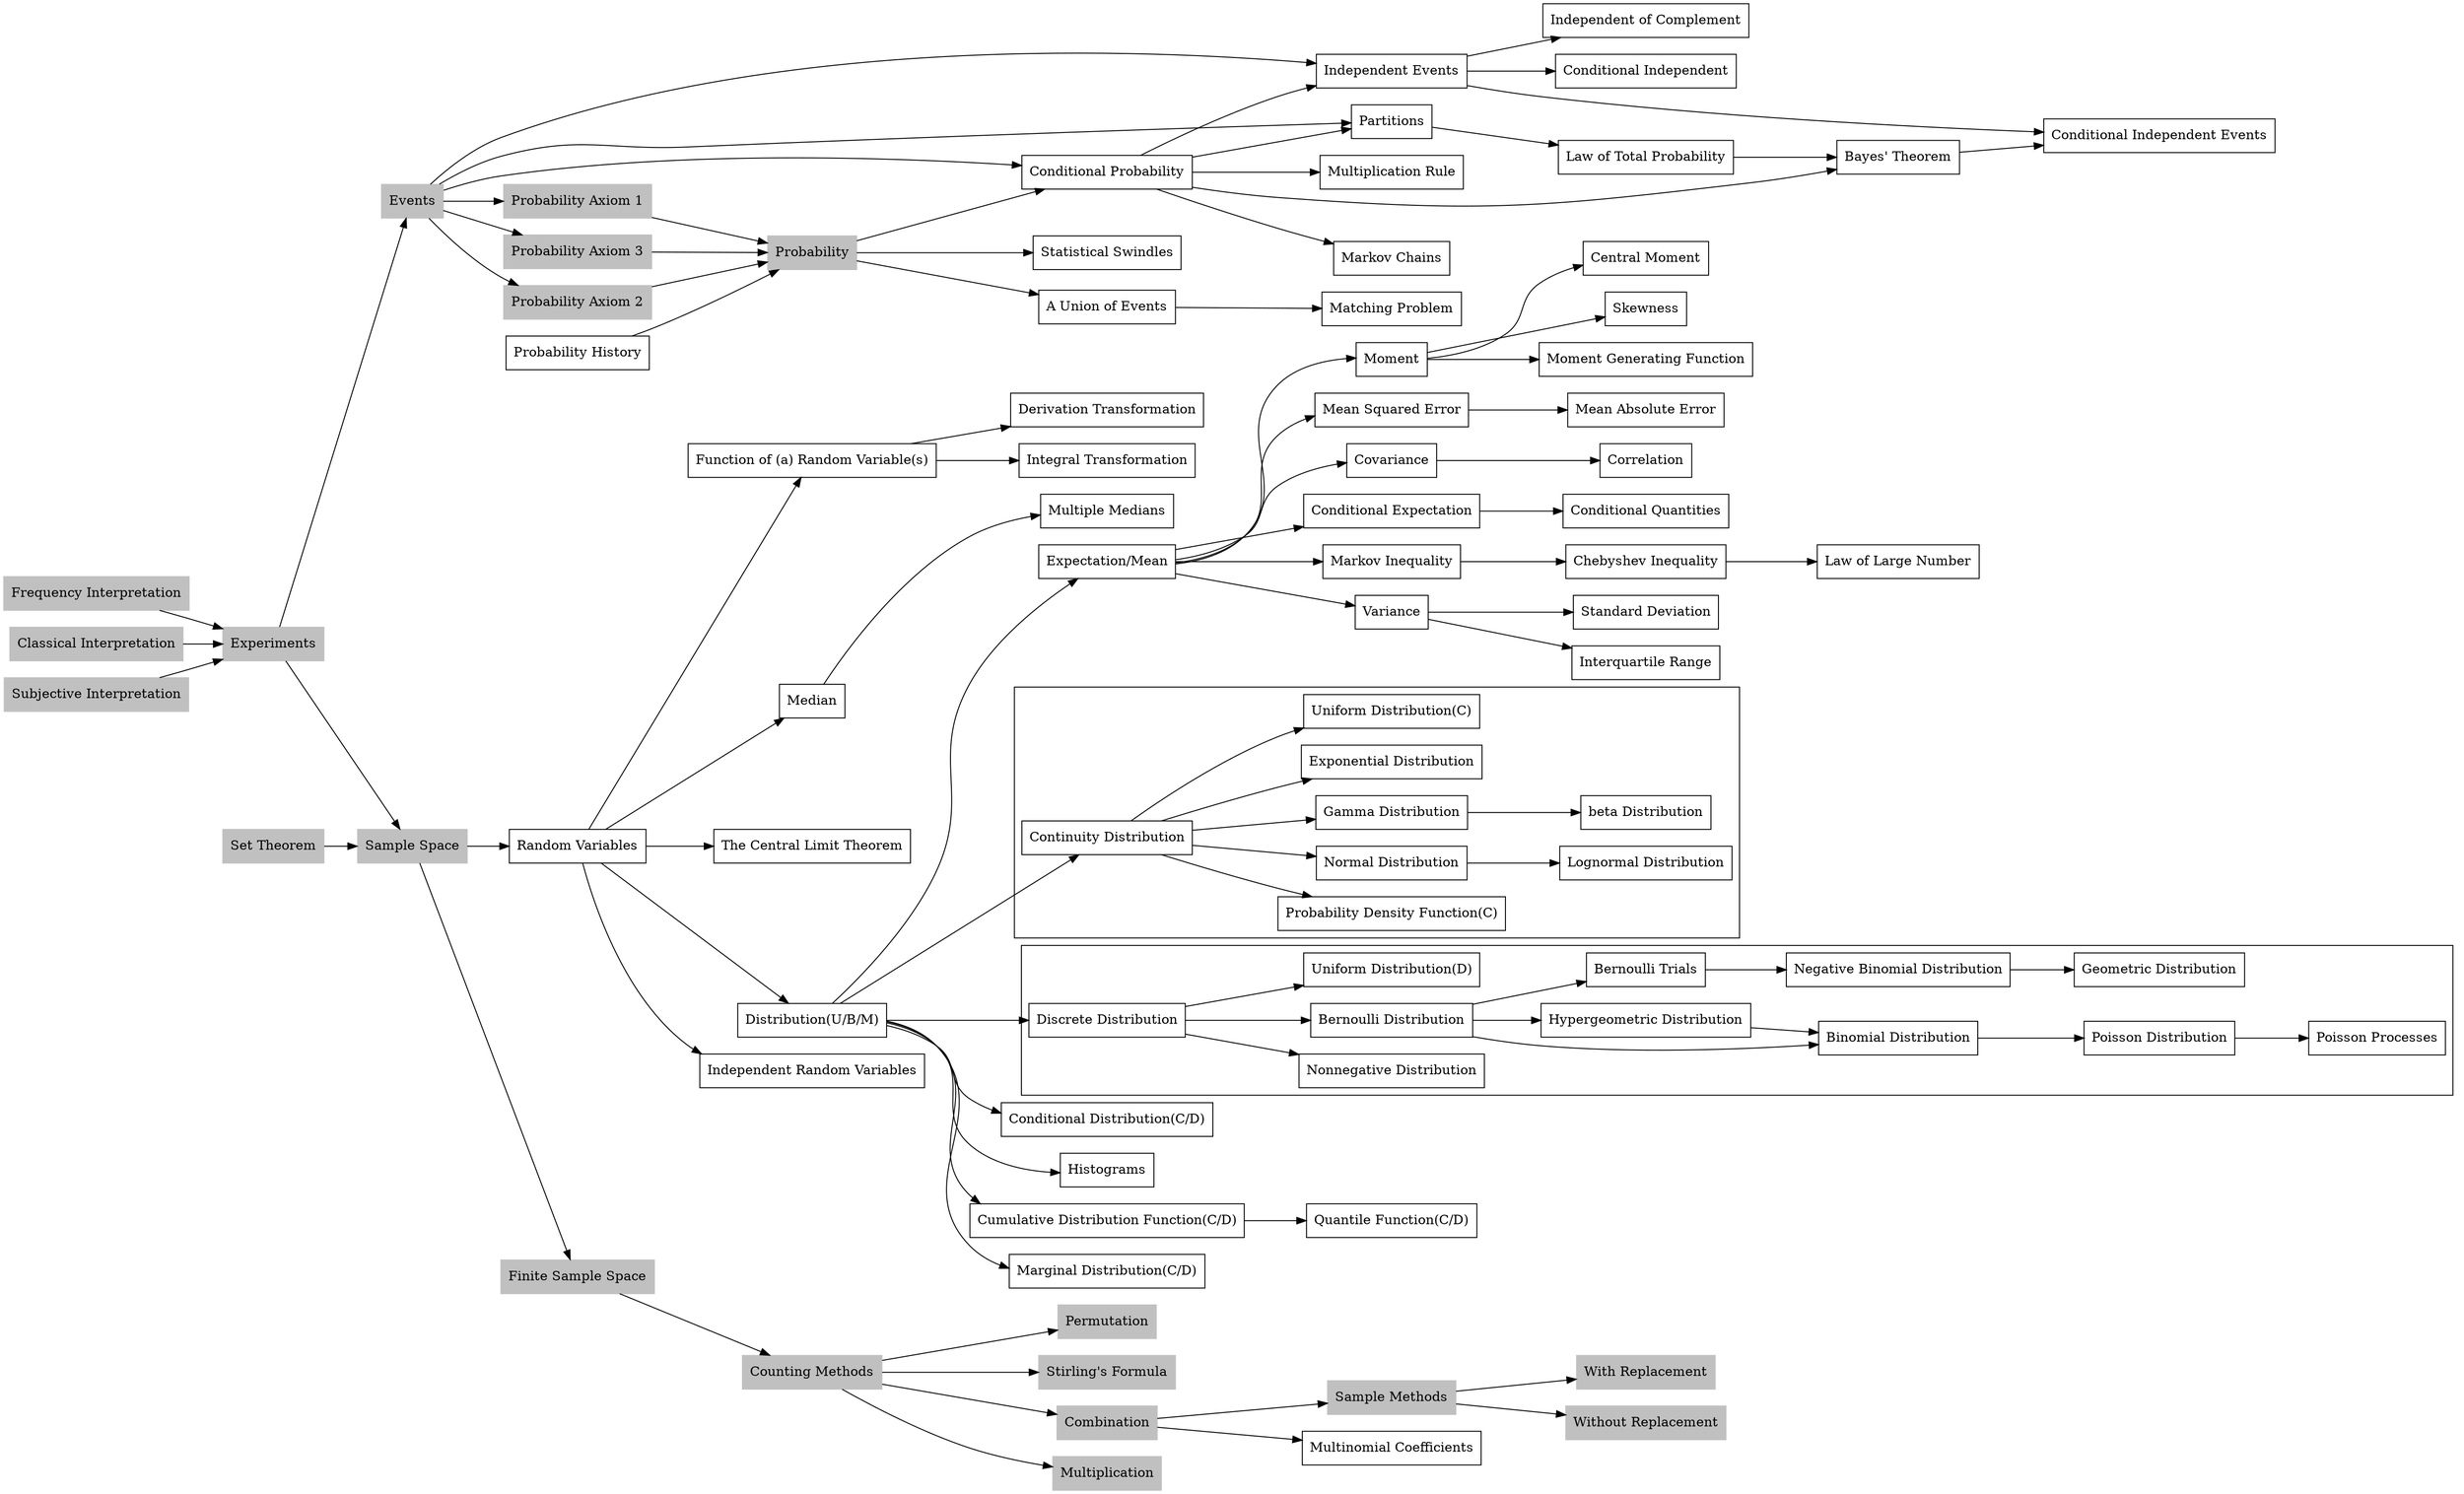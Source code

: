 digraph g
{
  dpi = 320;
  compound=true;
  rankdir=LR;
  node[shape=box]
  //1.1
  probability_history[label="Probability History"];
  probability_history->probability;
  //1.2
  frequency_interpretation[label="Frequency Interpretation",style=filled,color=gray];
  classical_interpretation[label="Classical Interpretation",style=filled,color=gray];
  subjective_interpretation[label="Subjective Interpretation",style=filled,color=gray];
  //1.3
  experiments[label="Experiments",style=filled,color=gray];
  events[label="Events",style=filled,color=gray];
  frequency_interpretation->experiments;
  classical_interpretation->experiments;
  subjective_interpretation->experiments;
  experiments->events
  //1.4
  sample_space[label="Sample Space",style=filled,color=gray];
  set_theorem[label="Set Theorem",style=filled,color=gray];
  experiments->sample_space
  set_theorem->sample_space;
  //1.5
  probability_axiom_1[label="Probability Axiom 1",style=filled,color=gray];
  probability_axiom_2[label="Probability Axiom 2",style=filled,color=gray];
  probability_axiom_3[label="Probability Axiom 3",style=filled,color=gray];
  probability[label="Probability",style=filled,color=gray];
  events->probability_axiom_1->probability;
  events->probability_axiom_2->probability;
  events->probability_axiom_3->probability;
  //1.6
  finite_sample_space[label="Finite Sample Space",style=filled,color=gray];
  sample_space->finite_sample_space;
  //1.7
  counting_methods[label="Counting Methods",style=filled,color=gray];
  multiplication[label="Multiplication",style=filled,color=gray];
  permutation[label="Permutation",style=filled,color=gray];
  stirling_s_formula[label="Stirling\'s Formula",style=filled,color=gray];
  finite_sample_space->counting_methods;
  counting_methods->multiplication;
  counting_methods->permutation;
  counting_methods->stirling_s_formula;
  //1.8
  combination[label="Combination",style=filled,color=gray];
  sample_methods[label="Sample Methods",style=filled,color=gray];
  with_replacement[label="With Replacement",style=filled,color=gray];
  without_replacement[label="Without Replacement",style=filled,color=gray];
  counting_methods->combination->sample_methods->with_replacement;
  sample_methods->without_replacement;
  //1.9
  multinomial_coefficients[label="Multinomial Coefficients"];
  combination->multinomial_coefficients;
  //1.10
  a_union_of_events[label="A Union of Events"];
  matching_problem[label="Matching Problem"];
  probability->a_union_of_events->matching_problem;
  //1.11
  statistical_swindles[label="Statistical Swindles"];
  probability->statistical_swindles;
  //2.1
  conditional_probability[label="Conditional Probability"]
  multiplication_rule[label="Multiplication Rule"]
  partitions[label="Partitions"]
  law_of_total_probability[label="Law of Total Probability"]
  events->conditional_probability;
  probability->conditional_probability->multiplication_rule;
  conditional_probability->partitions->law_of_total_probability;
  events->partitions;
  //2.2
  independent_events[label="Independent Events"]
  independent_of_complement[label="Independent of Complement"]
  conditional_independent[label="Conditional Independent"]
  events->independent_events;
  conditional_probability->independent_events;
  independent_events->independent_of_complement;
  independent_events->conditional_independent;
  //2.3
  Bayes_s_Theorem[label="Bayes\' Theorem"]
  conditional_independent_events[label="Conditional Independent Events"]
  law_of_total_probability->Bayes_s_Theorem;
  conditional_probability->Bayes_s_Theorem->conditional_independent_events;
  independent_events->conditional_independent_events;
  //2.4
  //3.1
  random_variables[label="Random Variables"]
  distribution[label="Distribution(U/B/M)"]
  uniform_distribution_c[label="Uniform Distribution(C)"]
  uniform_distribution_d[label="Uniform Distribution(D)"]
  continuity_distribution->uniform_distribution_c;
  discrete_distribution->uniform_distribution_d;
  sample_space->random_variables;
  random_variables->distribution;
  //3.2
  probability_density_function[label="Probability Density Function(C)"]
  continuity_distribution->probability_density_function;
  //3.3
  cumulative_distribution_function[label="Cumulative Distribution Function(C/D)"]
  quantile_function[label="Quantile Function(C/D)"]
  distribution->cumulative_distribution_function->quantile_function;
  //3.4

  //3.5
  marginal_distribution[label="Marginal Distribution(C/D)"]
  independent_random_variables[label="Independent Random Variables"]
  random_variables->independent_random_variables;
  //3.6
  conditional_distribution[label="Conditional Distribution(C/D)"]
  distribution->conditional_distribution;
  //conditional_probability->conditional_distribution;
  //3.7

  histograms[label="Histograms"]
  distribution->marginal_distribution;
  distribution->histograms;
  //3.8
  function_of_random_variables[label="Function of (a) Random Variable(s)"]
  integral_transformation[label="Integral Transformation"]
  derivation_transformation[label="Derivation Transformation"]

  random_variables->function_of_random_variables;
  function_of_random_variables->integral_transformation;
  function_of_random_variables->derivation_transformation;
  //3.9
  //3.10
  Markov_chains[label="Markov Chains"]
  conditional_probability->Markov_chains;
  //4.1
  expectation[label="Expectation/Mean"]


  distribution->expectation;

  //4.2
  nonnegative_distribution[label="Nonnegative Distribution"]
  discrete_distribution->nonnegative_distribution;
  //4.3
  variance[label="Variance"]
  standard_deviation[label="Standard Deviation"]
  interquartile_range[label="Interquartile Range"]
  expectation->variance->interquartile_range;
  variance->standard_deviation;
  //4.4
  moment[label="Moment"]
  central_moment[label="Central Moment"]
  skewness[label="Skewness"]
  moment_generating_function[label="Moment Generating Function"]
  expectation->moment->central_moment;
  moment->moment_generating_function;
  moment->skewness;
  //4.5
  median[label="Median"]
  mean_squared_error[label="Mean Squared Error"]
  mean_absolute_error[label="Mean Absolute Error"]
  multiple_medians[label="Multiple Medians"]
  random_variables->median;
  expectation->mean_squared_error->mean_absolute_error;
  median->multiple_medians;
  //4.6
  covariance[label="Covariance"]
  correlation[label="Correlation"]
  expectation->covariance->correlation;
  //4.7
  conditional_expectation[label="Conditional Expectation"]
  conditional_quantities[label="Conditional Quantities"]
  expectation->conditional_expectation->conditional_quantities;

  //4.8


  //5.1
  Bernoulli_distribution[label="Bernoulli Distribution"]
  binomial_distribution[label="Binomial Distribution"]
  hypergeometric_distribution[label="Hypergeometric Distribution"]
  poisson_distribution[label="Poisson Distribution"]
  negative_binomial_distribution[label="Negative Binomial Distribution"]
  geometric_distribution[label="Geometric Distribution"]
  poisson_processes[label="Poisson Processes"]
  Bernoulli_trials[label="Bernoulli Trials"]

  normal_distribution[label="Normal Distribution"]
  lognormal_distribution[label="Lognormal Distribution"]
  gamma_distribution[label="Gamma Distribution"]
  exponential_distribution[label="Exponential Distribution"]
  beta_distribution[label="beta Distribution"]
  //Weibull_distribution[label="Weibull Distribution"]
  //Pareto_distribution[label="Pareto Distribution"]
  //5.2

  discrete_distribution->Bernoulli_distribution->binomial_distribution;
  Bernoulli_distribution->Bernoulli_trials;
  //5.3
  Bernoulli_distribution->hypergeometric_distribution;
  hypergeometric_distribution->binomial_distribution;
  //sample_methods->hypergeometric_distribution;
  //5.4

  binomial_distribution->poisson_distribution->poisson_processes;
  //5.5
  Bernoulli_trials->negative_binomial_distribution->geometric_distribution;
  //5.6

  continuity_distribution->normal_distribution->lognormal_distribution;
  //5.7
  continuity_distribution->gamma_distribution;
  continuity_distribution->exponential_distribution;
  //5.8
  gamma_distribution->beta_distribution;
  //5.9
  //5.10
  //6.1
  //6.2

  Markov_Inequality[label="Markov Inequality"]
  Chebyshev_Inequality[label="Chebyshev Inequality"]
  law_of_large_number[label="Law of Large Number"]
  expectation->Markov_Inequality->Chebyshev_Inequality->law_of_large_number;
  //6.3
  the_central_limit_theorem[label="The Central Limit Theorem"]
  //convergence[label="Convergence"]
  //delta_method[label="Delta Method"]
  //random_variables->convergence->delta_method;
  random_variables->the_central_limit_theorem;
  //6.4
  discrete_distribution[label="Discrete Distribution"];
  distribution->discrete_distribution;
  continuity_distribution[label="Continuity Distribution"];
  distribution->continuity_distribution;
  subgraph cluster_discrete
  {
    discrete_distribution;
    nonnegative_distribution;
    uniform_distribution_d;
    Bernoulli_distribution;
    binomial_distribution;
    hypergeometric_distribution;
    poisson_distribution;
    negative_binomial_distribution;
    geometric_distribution;
    poisson_processes;
    Bernoulli_trials;
  }
  subgraph cluster_continuity
  {
    continuity_distribution;
    uniform_distribution_c;
    normal_distribution;
    lognormal_distribution;
    gamma_distribution;
    exponential_distribution;
    beta_distribution;
    probability_density_function;

  }
}
